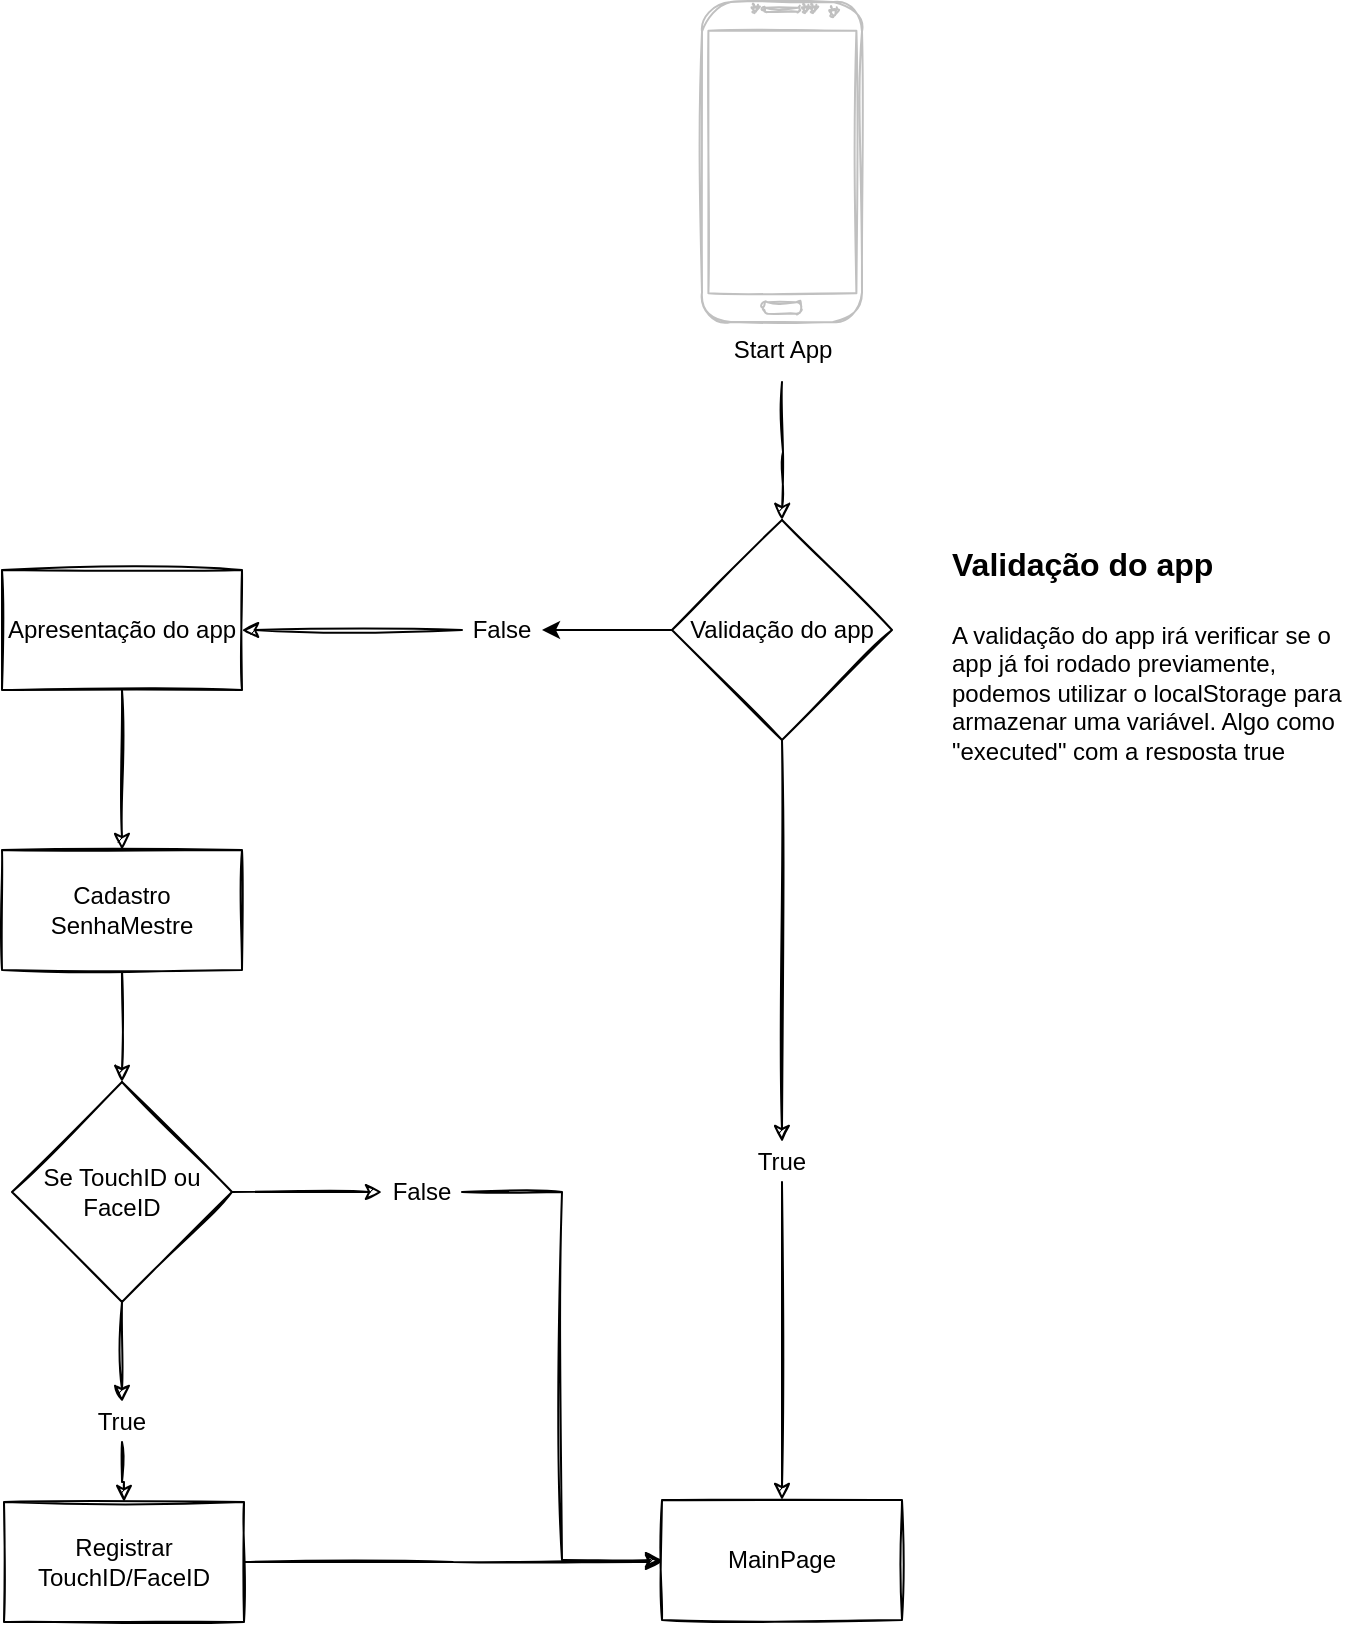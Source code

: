 <mxfile version="14.1.3" type="github">
  <diagram id="WLeNL2iAT3cLDlL8Z_Fv" name="Page-1">
    <mxGraphModel dx="1157" dy="1427" grid="1" gridSize="10" guides="1" tooltips="1" connect="1" arrows="1" fold="1" page="1" pageScale="1" pageWidth="1169" pageHeight="827" background="none" math="0" shadow="0">
      <root>
        <mxCell id="0" />
        <mxCell id="1" parent="0" />
        <mxCell id="VE0QQg3p8Xf2kgtH1S0W-3" value="" style="edgeStyle=orthogonalEdgeStyle;rounded=0;sketch=1;orthogonalLoop=1;jettySize=auto;html=1;" edge="1" parent="1" target="VE0QQg3p8Xf2kgtH1S0W-2">
          <mxGeometry relative="1" as="geometry">
            <mxPoint x="660" y="-590" as="sourcePoint" />
          </mxGeometry>
        </mxCell>
        <mxCell id="VE0QQg3p8Xf2kgtH1S0W-11" style="edgeStyle=orthogonalEdgeStyle;rounded=0;sketch=1;orthogonalLoop=1;jettySize=auto;html=1;exitX=0.5;exitY=1;exitDx=0;exitDy=0;" edge="1" parent="1" source="VE0QQg3p8Xf2kgtH1S0W-2" target="VE0QQg3p8Xf2kgtH1S0W-10">
          <mxGeometry relative="1" as="geometry">
            <mxPoint x="730" y="-340" as="targetPoint" />
          </mxGeometry>
        </mxCell>
        <mxCell id="VE0QQg3p8Xf2kgtH1S0W-2" value="Validação do app" style="rhombus;whiteSpace=wrap;html=1;rounded=0;sketch=1;" vertex="1" parent="1">
          <mxGeometry x="605" y="-521" width="110" height="110" as="geometry" />
        </mxCell>
        <mxCell id="VE0QQg3p8Xf2kgtH1S0W-4" value="&lt;h1&gt;&lt;span style=&quot;text-align: center&quot;&gt;&lt;font style=&quot;font-size: 16px&quot;&gt;Validação do app&lt;/font&gt;&lt;/span&gt;&lt;br&gt;&lt;/h1&gt;&lt;p&gt;A validação do app irá verificar se o app já foi rodado previamente, podemos utilizar o localStorage para armazenar uma variável. Algo como &quot;executed&quot; com a resposta true&lt;/p&gt;" style="text;html=1;strokeColor=none;fillColor=none;spacing=5;spacingTop=-20;whiteSpace=wrap;overflow=hidden;rounded=0;sketch=1;" vertex="1" parent="1">
          <mxGeometry x="740" y="-521" width="210" height="120" as="geometry" />
        </mxCell>
        <mxCell id="VE0QQg3p8Xf2kgtH1S0W-5" value="Start App" style="verticalLabelPosition=bottom;verticalAlign=top;html=1;shadow=0;dashed=0;strokeWidth=1;shape=mxgraph.android.phone2;strokeColor=#c0c0c0;sketch=1;" vertex="1" parent="1">
          <mxGeometry x="620" y="-780" width="80" height="160" as="geometry" />
        </mxCell>
        <mxCell id="VE0QQg3p8Xf2kgtH1S0W-6" value="" style="endArrow=classic;html=1;exitX=0;exitY=0.5;exitDx=0;exitDy=0;" edge="1" parent="1" source="VE0QQg3p8Xf2kgtH1S0W-2" target="VE0QQg3p8Xf2kgtH1S0W-7">
          <mxGeometry width="50" height="50" relative="1" as="geometry">
            <mxPoint x="540" y="-436" as="sourcePoint" />
            <mxPoint x="520" y="-466" as="targetPoint" />
          </mxGeometry>
        </mxCell>
        <mxCell id="VE0QQg3p8Xf2kgtH1S0W-14" value="" style="edgeStyle=orthogonalEdgeStyle;rounded=0;sketch=1;orthogonalLoop=1;jettySize=auto;html=1;" edge="1" parent="1" source="VE0QQg3p8Xf2kgtH1S0W-7" target="VE0QQg3p8Xf2kgtH1S0W-13">
          <mxGeometry relative="1" as="geometry" />
        </mxCell>
        <mxCell id="VE0QQg3p8Xf2kgtH1S0W-7" value="False" style="text;html=1;strokeColor=none;fillColor=none;align=center;verticalAlign=middle;whiteSpace=wrap;rounded=0;" vertex="1" parent="1">
          <mxGeometry x="500" y="-476" width="40" height="20" as="geometry" />
        </mxCell>
        <mxCell id="VE0QQg3p8Xf2kgtH1S0W-8" value="MainPage" style="whiteSpace=wrap;html=1;rounded=0;sketch=1;" vertex="1" parent="1">
          <mxGeometry x="600" y="-31" width="120" height="60" as="geometry" />
        </mxCell>
        <mxCell id="VE0QQg3p8Xf2kgtH1S0W-12" style="edgeStyle=orthogonalEdgeStyle;rounded=0;sketch=1;orthogonalLoop=1;jettySize=auto;html=1;entryX=0.5;entryY=0;entryDx=0;entryDy=0;" edge="1" parent="1" source="VE0QQg3p8Xf2kgtH1S0W-10" target="VE0QQg3p8Xf2kgtH1S0W-8">
          <mxGeometry relative="1" as="geometry" />
        </mxCell>
        <mxCell id="VE0QQg3p8Xf2kgtH1S0W-10" value="True" style="text;html=1;strokeColor=none;fillColor=none;align=center;verticalAlign=middle;whiteSpace=wrap;rounded=0;sketch=1;" vertex="1" parent="1">
          <mxGeometry x="640" y="-210" width="40" height="20" as="geometry" />
        </mxCell>
        <mxCell id="VE0QQg3p8Xf2kgtH1S0W-18" value="" style="edgeStyle=orthogonalEdgeStyle;rounded=0;sketch=1;orthogonalLoop=1;jettySize=auto;html=1;" edge="1" parent="1" source="VE0QQg3p8Xf2kgtH1S0W-13" target="VE0QQg3p8Xf2kgtH1S0W-17">
          <mxGeometry relative="1" as="geometry" />
        </mxCell>
        <mxCell id="VE0QQg3p8Xf2kgtH1S0W-13" value="Apresentação do app" style="whiteSpace=wrap;html=1;sketch=1;" vertex="1" parent="1">
          <mxGeometry x="270" y="-496" width="120" height="60" as="geometry" />
        </mxCell>
        <mxCell id="VE0QQg3p8Xf2kgtH1S0W-20" value="" style="edgeStyle=orthogonalEdgeStyle;rounded=0;sketch=1;orthogonalLoop=1;jettySize=auto;html=1;entryX=0.5;entryY=0;entryDx=0;entryDy=0;" edge="1" parent="1" source="VE0QQg3p8Xf2kgtH1S0W-17" target="VE0QQg3p8Xf2kgtH1S0W-21">
          <mxGeometry relative="1" as="geometry">
            <mxPoint x="330" y="-216" as="targetPoint" />
          </mxGeometry>
        </mxCell>
        <mxCell id="VE0QQg3p8Xf2kgtH1S0W-17" value="Cadastro SenhaMestre" style="whiteSpace=wrap;html=1;sketch=1;" vertex="1" parent="1">
          <mxGeometry x="270" y="-356" width="120" height="60" as="geometry" />
        </mxCell>
        <mxCell id="VE0QQg3p8Xf2kgtH1S0W-25" style="edgeStyle=orthogonalEdgeStyle;rounded=0;sketch=1;orthogonalLoop=1;jettySize=auto;html=1;entryX=0;entryY=0.5;entryDx=0;entryDy=0;" edge="1" parent="1" source="VE0QQg3p8Xf2kgtH1S0W-21" target="VE0QQg3p8Xf2kgtH1S0W-24">
          <mxGeometry relative="1" as="geometry" />
        </mxCell>
        <mxCell id="VE0QQg3p8Xf2kgtH1S0W-28" style="edgeStyle=orthogonalEdgeStyle;rounded=0;sketch=1;orthogonalLoop=1;jettySize=auto;html=1;entryX=0.5;entryY=0;entryDx=0;entryDy=0;" edge="1" parent="1" source="VE0QQg3p8Xf2kgtH1S0W-21" target="VE0QQg3p8Xf2kgtH1S0W-27">
          <mxGeometry relative="1" as="geometry" />
        </mxCell>
        <mxCell id="VE0QQg3p8Xf2kgtH1S0W-21" value="Se TouchID ou FaceID" style="rhombus;whiteSpace=wrap;html=1;rounded=0;sketch=1;" vertex="1" parent="1">
          <mxGeometry x="275" y="-240" width="110" height="110" as="geometry" />
        </mxCell>
        <mxCell id="VE0QQg3p8Xf2kgtH1S0W-26" style="edgeStyle=orthogonalEdgeStyle;rounded=0;sketch=1;orthogonalLoop=1;jettySize=auto;html=1;entryX=0;entryY=0.5;entryDx=0;entryDy=0;" edge="1" parent="1" source="VE0QQg3p8Xf2kgtH1S0W-24" target="VE0QQg3p8Xf2kgtH1S0W-8">
          <mxGeometry relative="1" as="geometry" />
        </mxCell>
        <mxCell id="VE0QQg3p8Xf2kgtH1S0W-24" value="False" style="text;html=1;strokeColor=none;fillColor=none;align=center;verticalAlign=middle;whiteSpace=wrap;rounded=0;sketch=1;" vertex="1" parent="1">
          <mxGeometry x="460" y="-195" width="40" height="20" as="geometry" />
        </mxCell>
        <mxCell id="VE0QQg3p8Xf2kgtH1S0W-32" style="edgeStyle=orthogonalEdgeStyle;rounded=0;sketch=1;orthogonalLoop=1;jettySize=auto;html=1;exitX=0.5;exitY=1;exitDx=0;exitDy=0;" edge="1" parent="1" source="VE0QQg3p8Xf2kgtH1S0W-27" target="VE0QQg3p8Xf2kgtH1S0W-30">
          <mxGeometry relative="1" as="geometry">
            <mxPoint x="320" y="-60" as="sourcePoint" />
          </mxGeometry>
        </mxCell>
        <mxCell id="VE0QQg3p8Xf2kgtH1S0W-27" value="True" style="text;html=1;strokeColor=none;fillColor=none;align=center;verticalAlign=middle;whiteSpace=wrap;rounded=0;sketch=1;" vertex="1" parent="1">
          <mxGeometry x="310" y="-80" width="40" height="20" as="geometry" />
        </mxCell>
        <mxCell id="VE0QQg3p8Xf2kgtH1S0W-33" style="edgeStyle=orthogonalEdgeStyle;rounded=0;sketch=1;orthogonalLoop=1;jettySize=auto;html=1;" edge="1" parent="1" source="VE0QQg3p8Xf2kgtH1S0W-30">
          <mxGeometry relative="1" as="geometry">
            <mxPoint x="600" as="targetPoint" />
          </mxGeometry>
        </mxCell>
        <mxCell id="VE0QQg3p8Xf2kgtH1S0W-30" value="Registrar TouchID/FaceID" style="whiteSpace=wrap;html=1;rounded=0;sketch=1;" vertex="1" parent="1">
          <mxGeometry x="271" y="-30" width="120" height="60" as="geometry" />
        </mxCell>
      </root>
    </mxGraphModel>
  </diagram>
</mxfile>
